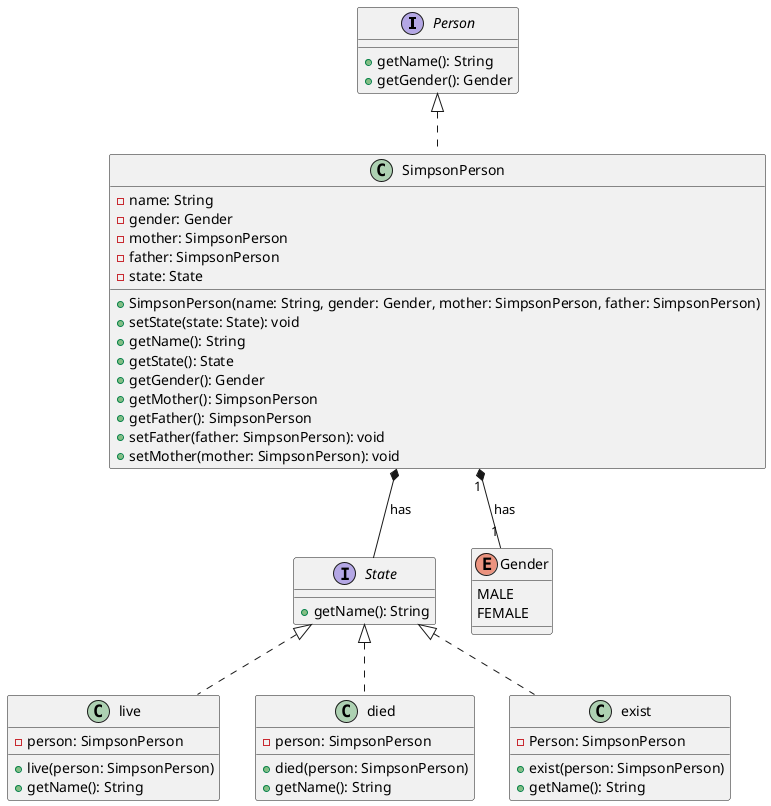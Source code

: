 @startuml

interface Person {
  +getName(): String
  +getGender(): Gender
}

interface State {
  +getName(): String
}

class SimpsonPerson implements Person {
  -name: String
  -gender: Gender
  -mother: SimpsonPerson
  -father: SimpsonPerson
  -state: State
  +SimpsonPerson(name: String, gender: Gender, mother: SimpsonPerson, father: SimpsonPerson)
  +setState(state: State): void
  +getName(): String
  +getState(): State
  +getGender(): Gender
  +getMother(): SimpsonPerson
  +getFather(): SimpsonPerson
  +setFather(father: SimpsonPerson): void
  +setMother(mother: SimpsonPerson): void
}

class live implements State {
  -person: SimpsonPerson
  +live(person: SimpsonPerson)
  +getName(): String
}

class died implements State {
  -person: SimpsonPerson
  +died(person: SimpsonPerson)
  +getName(): String
}

class exist implements State {
  -Person: SimpsonPerson
  +exist(person: SimpsonPerson)
  +getName(): String
}

enum Gender {
  MALE
  FEMALE
}

SimpsonPerson  *--  State : has

SimpsonPerson "1" *-- "1" Gender : has

@enduml